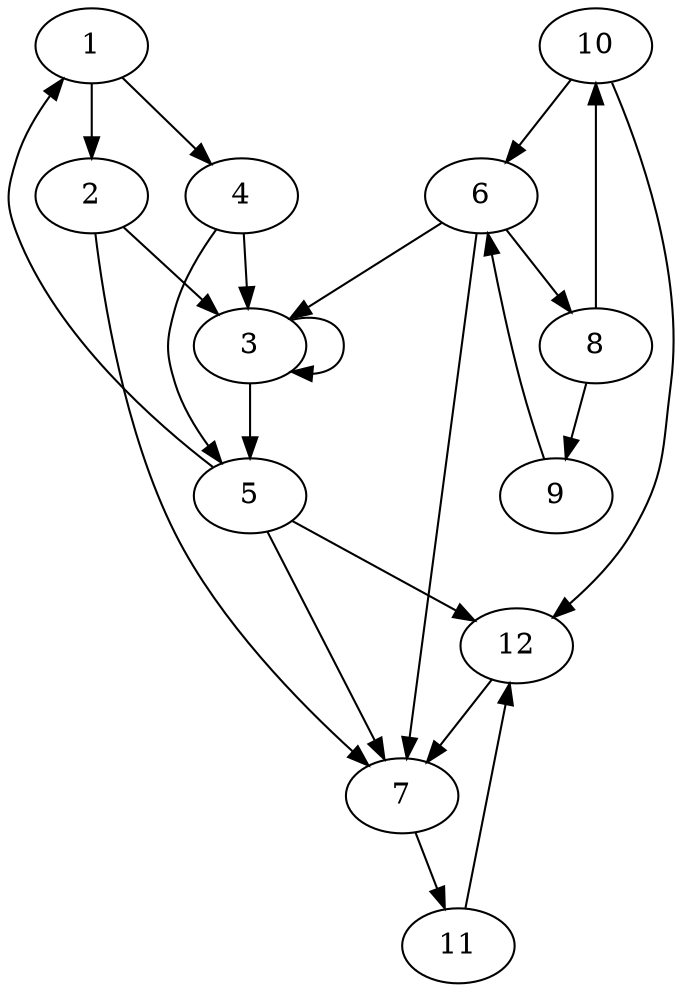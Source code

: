 Digraph G2 {
    1 -> 2;
    1 -> 4;
    2 -> 3;
    2 -> 7;
    3 -> 3;
    3 -> 5;
    4 -> 3;
    4 -> 5;
    5 -> 1;
    5 -> 7;
    5 -> 12;
    6 -> 3;
    6 -> 7;
    6 -> 8;
    7 -> 11;
    8 -> 9;
    8 -> 10;
    9 -> 6;
    10 -> 6;
    10 -> 12;
    11 -> 12;
    12 -> 7;
}